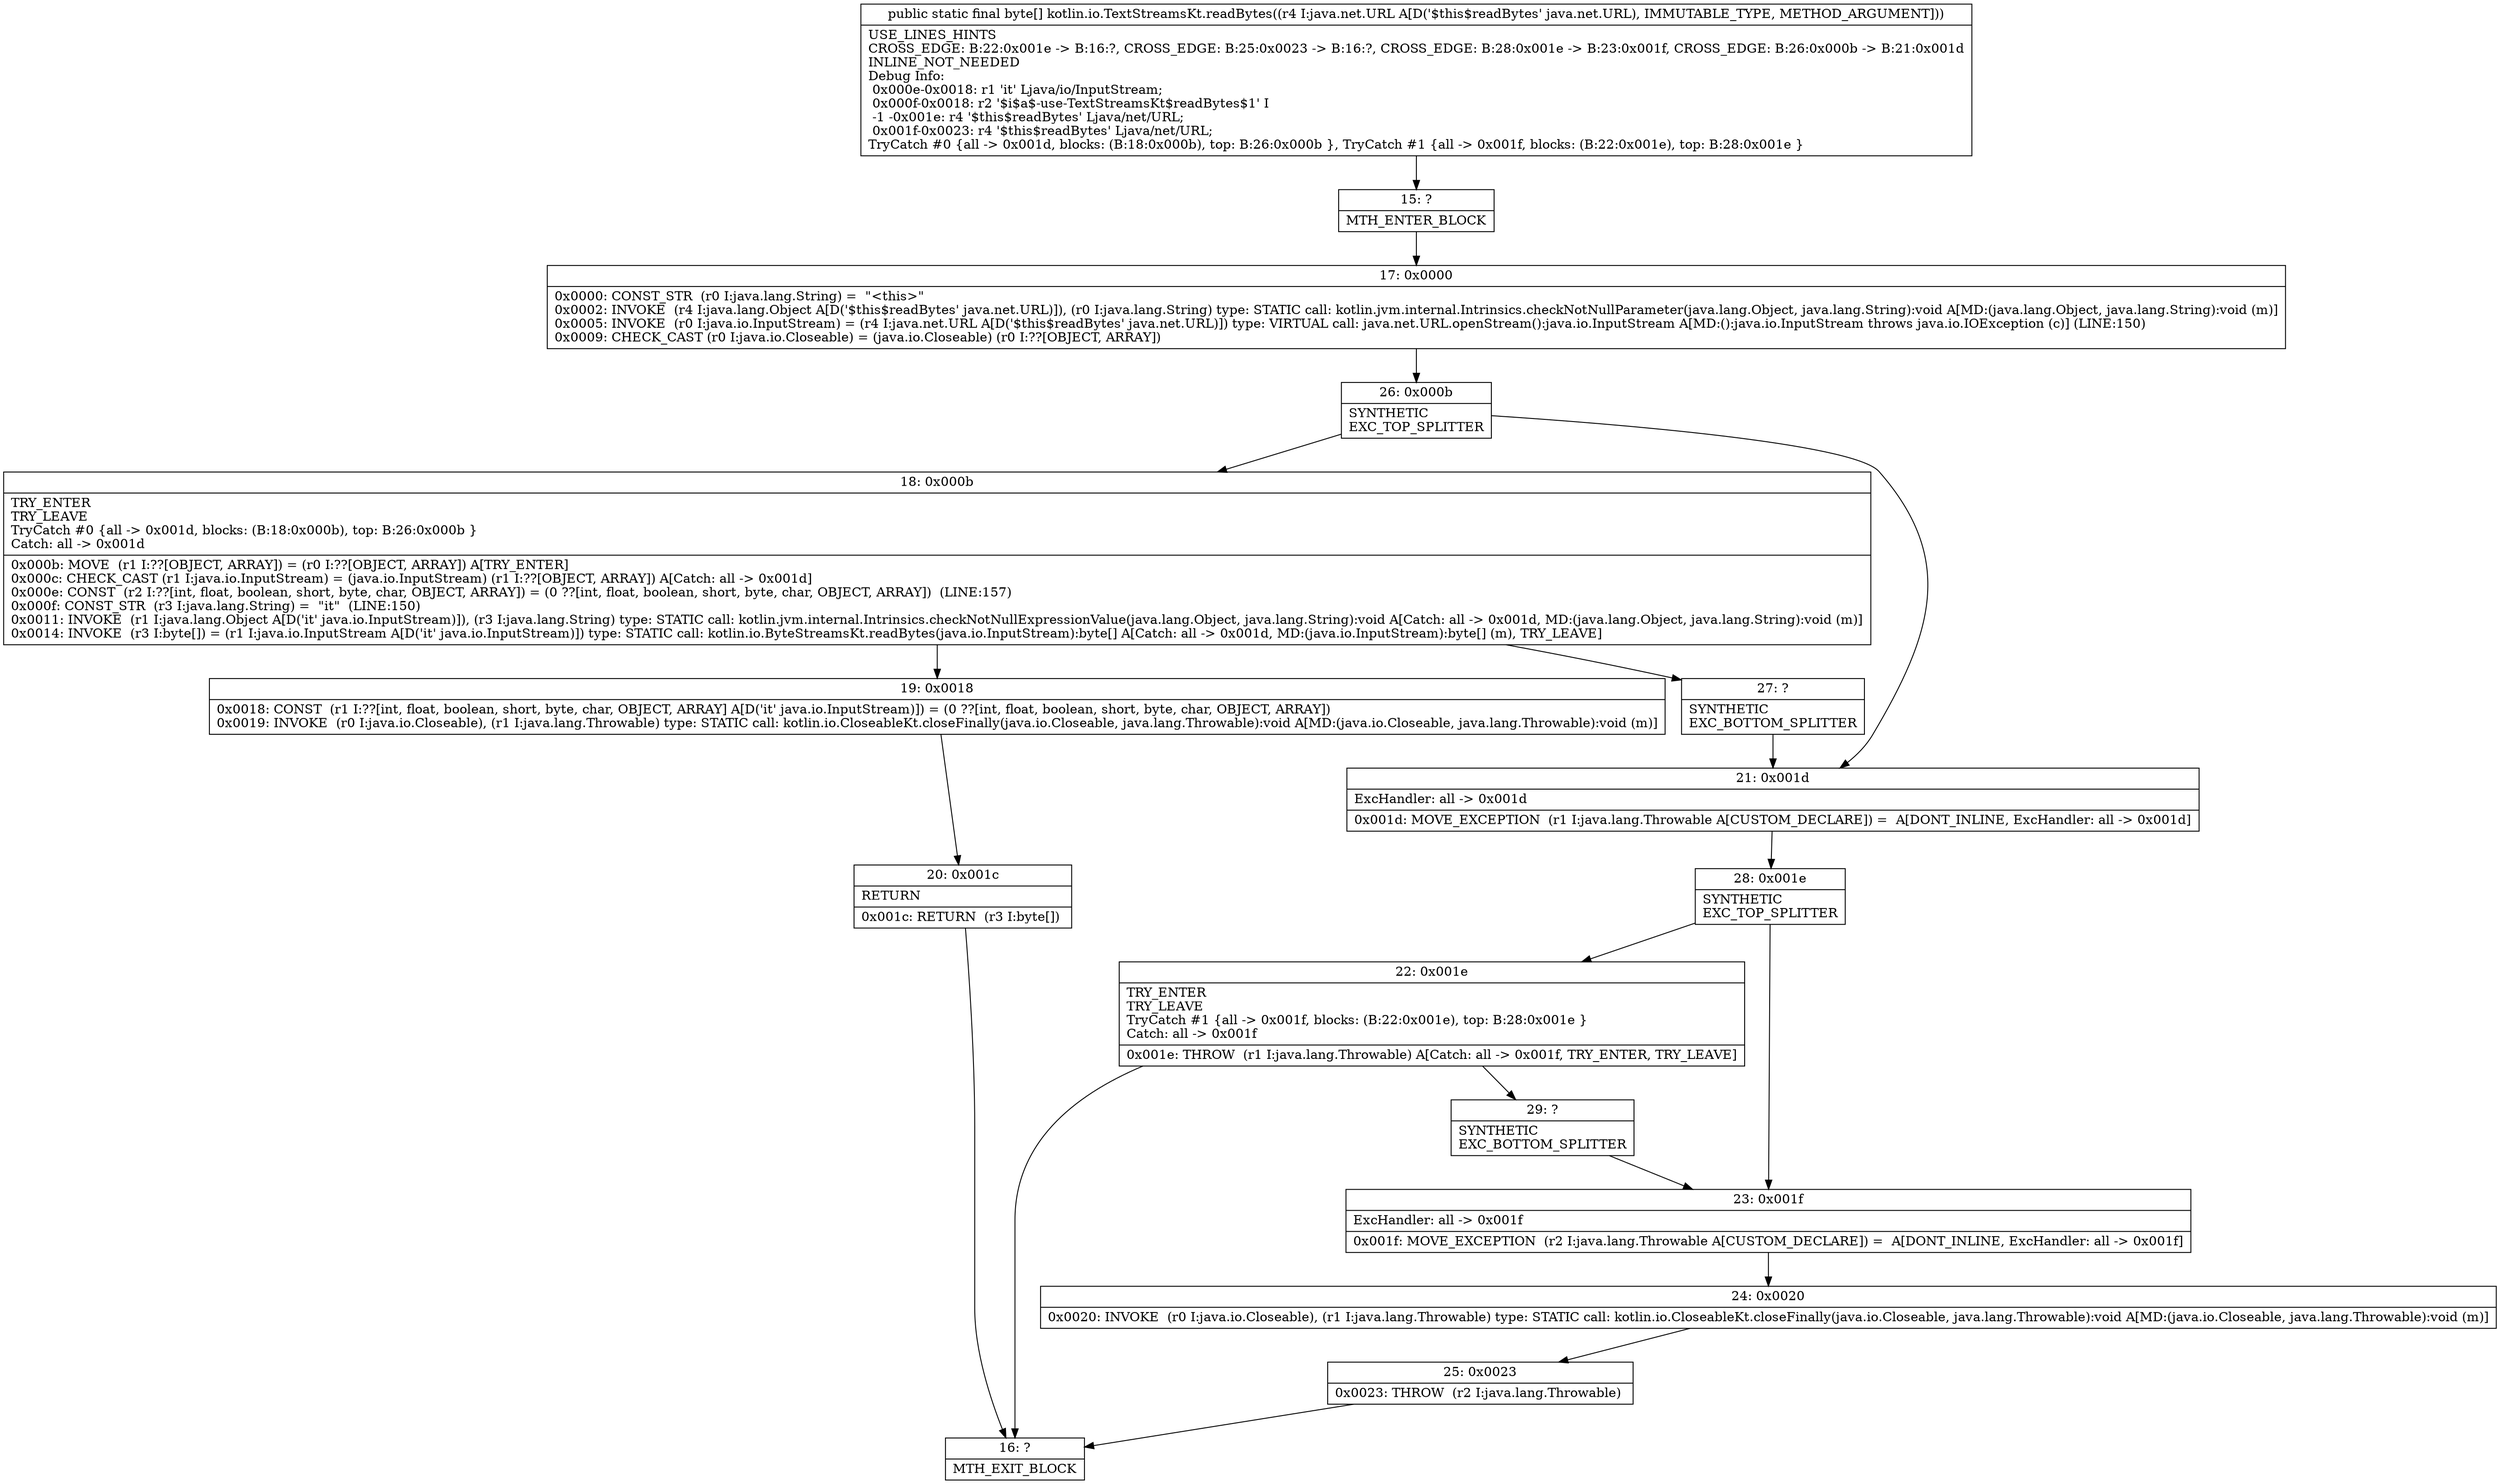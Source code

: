digraph "CFG forkotlin.io.TextStreamsKt.readBytes(Ljava\/net\/URL;)[B" {
Node_15 [shape=record,label="{15\:\ ?|MTH_ENTER_BLOCK\l}"];
Node_17 [shape=record,label="{17\:\ 0x0000|0x0000: CONST_STR  (r0 I:java.lang.String) =  \"\<this\>\" \l0x0002: INVOKE  (r4 I:java.lang.Object A[D('$this$readBytes' java.net.URL)]), (r0 I:java.lang.String) type: STATIC call: kotlin.jvm.internal.Intrinsics.checkNotNullParameter(java.lang.Object, java.lang.String):void A[MD:(java.lang.Object, java.lang.String):void (m)]\l0x0005: INVOKE  (r0 I:java.io.InputStream) = (r4 I:java.net.URL A[D('$this$readBytes' java.net.URL)]) type: VIRTUAL call: java.net.URL.openStream():java.io.InputStream A[MD:():java.io.InputStream throws java.io.IOException (c)] (LINE:150)\l0x0009: CHECK_CAST (r0 I:java.io.Closeable) = (java.io.Closeable) (r0 I:??[OBJECT, ARRAY]) \l}"];
Node_26 [shape=record,label="{26\:\ 0x000b|SYNTHETIC\lEXC_TOP_SPLITTER\l}"];
Node_18 [shape=record,label="{18\:\ 0x000b|TRY_ENTER\lTRY_LEAVE\lTryCatch #0 \{all \-\> 0x001d, blocks: (B:18:0x000b), top: B:26:0x000b \}\lCatch: all \-\> 0x001d\l|0x000b: MOVE  (r1 I:??[OBJECT, ARRAY]) = (r0 I:??[OBJECT, ARRAY]) A[TRY_ENTER]\l0x000c: CHECK_CAST (r1 I:java.io.InputStream) = (java.io.InputStream) (r1 I:??[OBJECT, ARRAY]) A[Catch: all \-\> 0x001d]\l0x000e: CONST  (r2 I:??[int, float, boolean, short, byte, char, OBJECT, ARRAY]) = (0 ??[int, float, boolean, short, byte, char, OBJECT, ARRAY])  (LINE:157)\l0x000f: CONST_STR  (r3 I:java.lang.String) =  \"it\"  (LINE:150)\l0x0011: INVOKE  (r1 I:java.lang.Object A[D('it' java.io.InputStream)]), (r3 I:java.lang.String) type: STATIC call: kotlin.jvm.internal.Intrinsics.checkNotNullExpressionValue(java.lang.Object, java.lang.String):void A[Catch: all \-\> 0x001d, MD:(java.lang.Object, java.lang.String):void (m)]\l0x0014: INVOKE  (r3 I:byte[]) = (r1 I:java.io.InputStream A[D('it' java.io.InputStream)]) type: STATIC call: kotlin.io.ByteStreamsKt.readBytes(java.io.InputStream):byte[] A[Catch: all \-\> 0x001d, MD:(java.io.InputStream):byte[] (m), TRY_LEAVE]\l}"];
Node_19 [shape=record,label="{19\:\ 0x0018|0x0018: CONST  (r1 I:??[int, float, boolean, short, byte, char, OBJECT, ARRAY] A[D('it' java.io.InputStream)]) = (0 ??[int, float, boolean, short, byte, char, OBJECT, ARRAY]) \l0x0019: INVOKE  (r0 I:java.io.Closeable), (r1 I:java.lang.Throwable) type: STATIC call: kotlin.io.CloseableKt.closeFinally(java.io.Closeable, java.lang.Throwable):void A[MD:(java.io.Closeable, java.lang.Throwable):void (m)]\l}"];
Node_20 [shape=record,label="{20\:\ 0x001c|RETURN\l|0x001c: RETURN  (r3 I:byte[]) \l}"];
Node_16 [shape=record,label="{16\:\ ?|MTH_EXIT_BLOCK\l}"];
Node_27 [shape=record,label="{27\:\ ?|SYNTHETIC\lEXC_BOTTOM_SPLITTER\l}"];
Node_21 [shape=record,label="{21\:\ 0x001d|ExcHandler: all \-\> 0x001d\l|0x001d: MOVE_EXCEPTION  (r1 I:java.lang.Throwable A[CUSTOM_DECLARE]) =  A[DONT_INLINE, ExcHandler: all \-\> 0x001d]\l}"];
Node_28 [shape=record,label="{28\:\ 0x001e|SYNTHETIC\lEXC_TOP_SPLITTER\l}"];
Node_22 [shape=record,label="{22\:\ 0x001e|TRY_ENTER\lTRY_LEAVE\lTryCatch #1 \{all \-\> 0x001f, blocks: (B:22:0x001e), top: B:28:0x001e \}\lCatch: all \-\> 0x001f\l|0x001e: THROW  (r1 I:java.lang.Throwable) A[Catch: all \-\> 0x001f, TRY_ENTER, TRY_LEAVE]\l}"];
Node_29 [shape=record,label="{29\:\ ?|SYNTHETIC\lEXC_BOTTOM_SPLITTER\l}"];
Node_23 [shape=record,label="{23\:\ 0x001f|ExcHandler: all \-\> 0x001f\l|0x001f: MOVE_EXCEPTION  (r2 I:java.lang.Throwable A[CUSTOM_DECLARE]) =  A[DONT_INLINE, ExcHandler: all \-\> 0x001f]\l}"];
Node_24 [shape=record,label="{24\:\ 0x0020|0x0020: INVOKE  (r0 I:java.io.Closeable), (r1 I:java.lang.Throwable) type: STATIC call: kotlin.io.CloseableKt.closeFinally(java.io.Closeable, java.lang.Throwable):void A[MD:(java.io.Closeable, java.lang.Throwable):void (m)]\l}"];
Node_25 [shape=record,label="{25\:\ 0x0023|0x0023: THROW  (r2 I:java.lang.Throwable) \l}"];
MethodNode[shape=record,label="{public static final byte[] kotlin.io.TextStreamsKt.readBytes((r4 I:java.net.URL A[D('$this$readBytes' java.net.URL), IMMUTABLE_TYPE, METHOD_ARGUMENT]))  | USE_LINES_HINTS\lCROSS_EDGE: B:22:0x001e \-\> B:16:?, CROSS_EDGE: B:25:0x0023 \-\> B:16:?, CROSS_EDGE: B:28:0x001e \-\> B:23:0x001f, CROSS_EDGE: B:26:0x000b \-\> B:21:0x001d\lINLINE_NOT_NEEDED\lDebug Info:\l  0x000e\-0x0018: r1 'it' Ljava\/io\/InputStream;\l  0x000f\-0x0018: r2 '$i$a$\-use\-TextStreamsKt$readBytes$1' I\l  \-1 \-0x001e: r4 '$this$readBytes' Ljava\/net\/URL;\l  0x001f\-0x0023: r4 '$this$readBytes' Ljava\/net\/URL;\lTryCatch #0 \{all \-\> 0x001d, blocks: (B:18:0x000b), top: B:26:0x000b \}, TryCatch #1 \{all \-\> 0x001f, blocks: (B:22:0x001e), top: B:28:0x001e \}\l}"];
MethodNode -> Node_15;Node_15 -> Node_17;
Node_17 -> Node_26;
Node_26 -> Node_18;
Node_26 -> Node_21;
Node_18 -> Node_19;
Node_18 -> Node_27;
Node_19 -> Node_20;
Node_20 -> Node_16;
Node_27 -> Node_21;
Node_21 -> Node_28;
Node_28 -> Node_22;
Node_28 -> Node_23;
Node_22 -> Node_16;
Node_22 -> Node_29;
Node_29 -> Node_23;
Node_23 -> Node_24;
Node_24 -> Node_25;
Node_25 -> Node_16;
}

